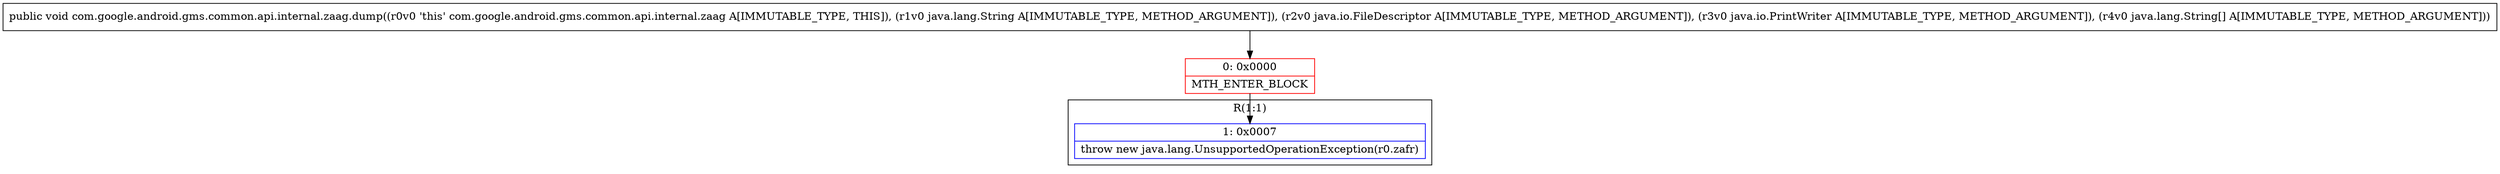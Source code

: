 digraph "CFG forcom.google.android.gms.common.api.internal.zaag.dump(Ljava\/lang\/String;Ljava\/io\/FileDescriptor;Ljava\/io\/PrintWriter;[Ljava\/lang\/String;)V" {
subgraph cluster_Region_1534609169 {
label = "R(1:1)";
node [shape=record,color=blue];
Node_1 [shape=record,label="{1\:\ 0x0007|throw new java.lang.UnsupportedOperationException(r0.zafr)\l}"];
}
Node_0 [shape=record,color=red,label="{0\:\ 0x0000|MTH_ENTER_BLOCK\l}"];
MethodNode[shape=record,label="{public void com.google.android.gms.common.api.internal.zaag.dump((r0v0 'this' com.google.android.gms.common.api.internal.zaag A[IMMUTABLE_TYPE, THIS]), (r1v0 java.lang.String A[IMMUTABLE_TYPE, METHOD_ARGUMENT]), (r2v0 java.io.FileDescriptor A[IMMUTABLE_TYPE, METHOD_ARGUMENT]), (r3v0 java.io.PrintWriter A[IMMUTABLE_TYPE, METHOD_ARGUMENT]), (r4v0 java.lang.String[] A[IMMUTABLE_TYPE, METHOD_ARGUMENT])) }"];
MethodNode -> Node_0;
Node_0 -> Node_1;
}


